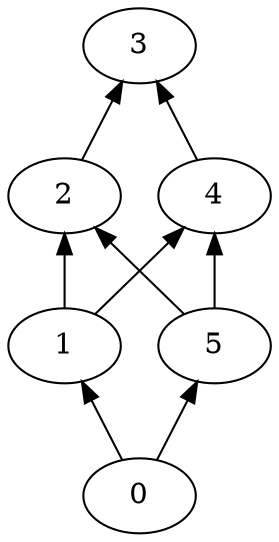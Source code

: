 // View graph online on https://dreampuf.github.io/GraphvizOnline/
digraph G {
rankdir=BT;
  0 -> 1;
  0 -> 5;
  1 -> 2;
  1 -> 4;
  2 -> 3;
  3;
  4 -> 3;
  5 -> 4;
  5 -> 2;
}